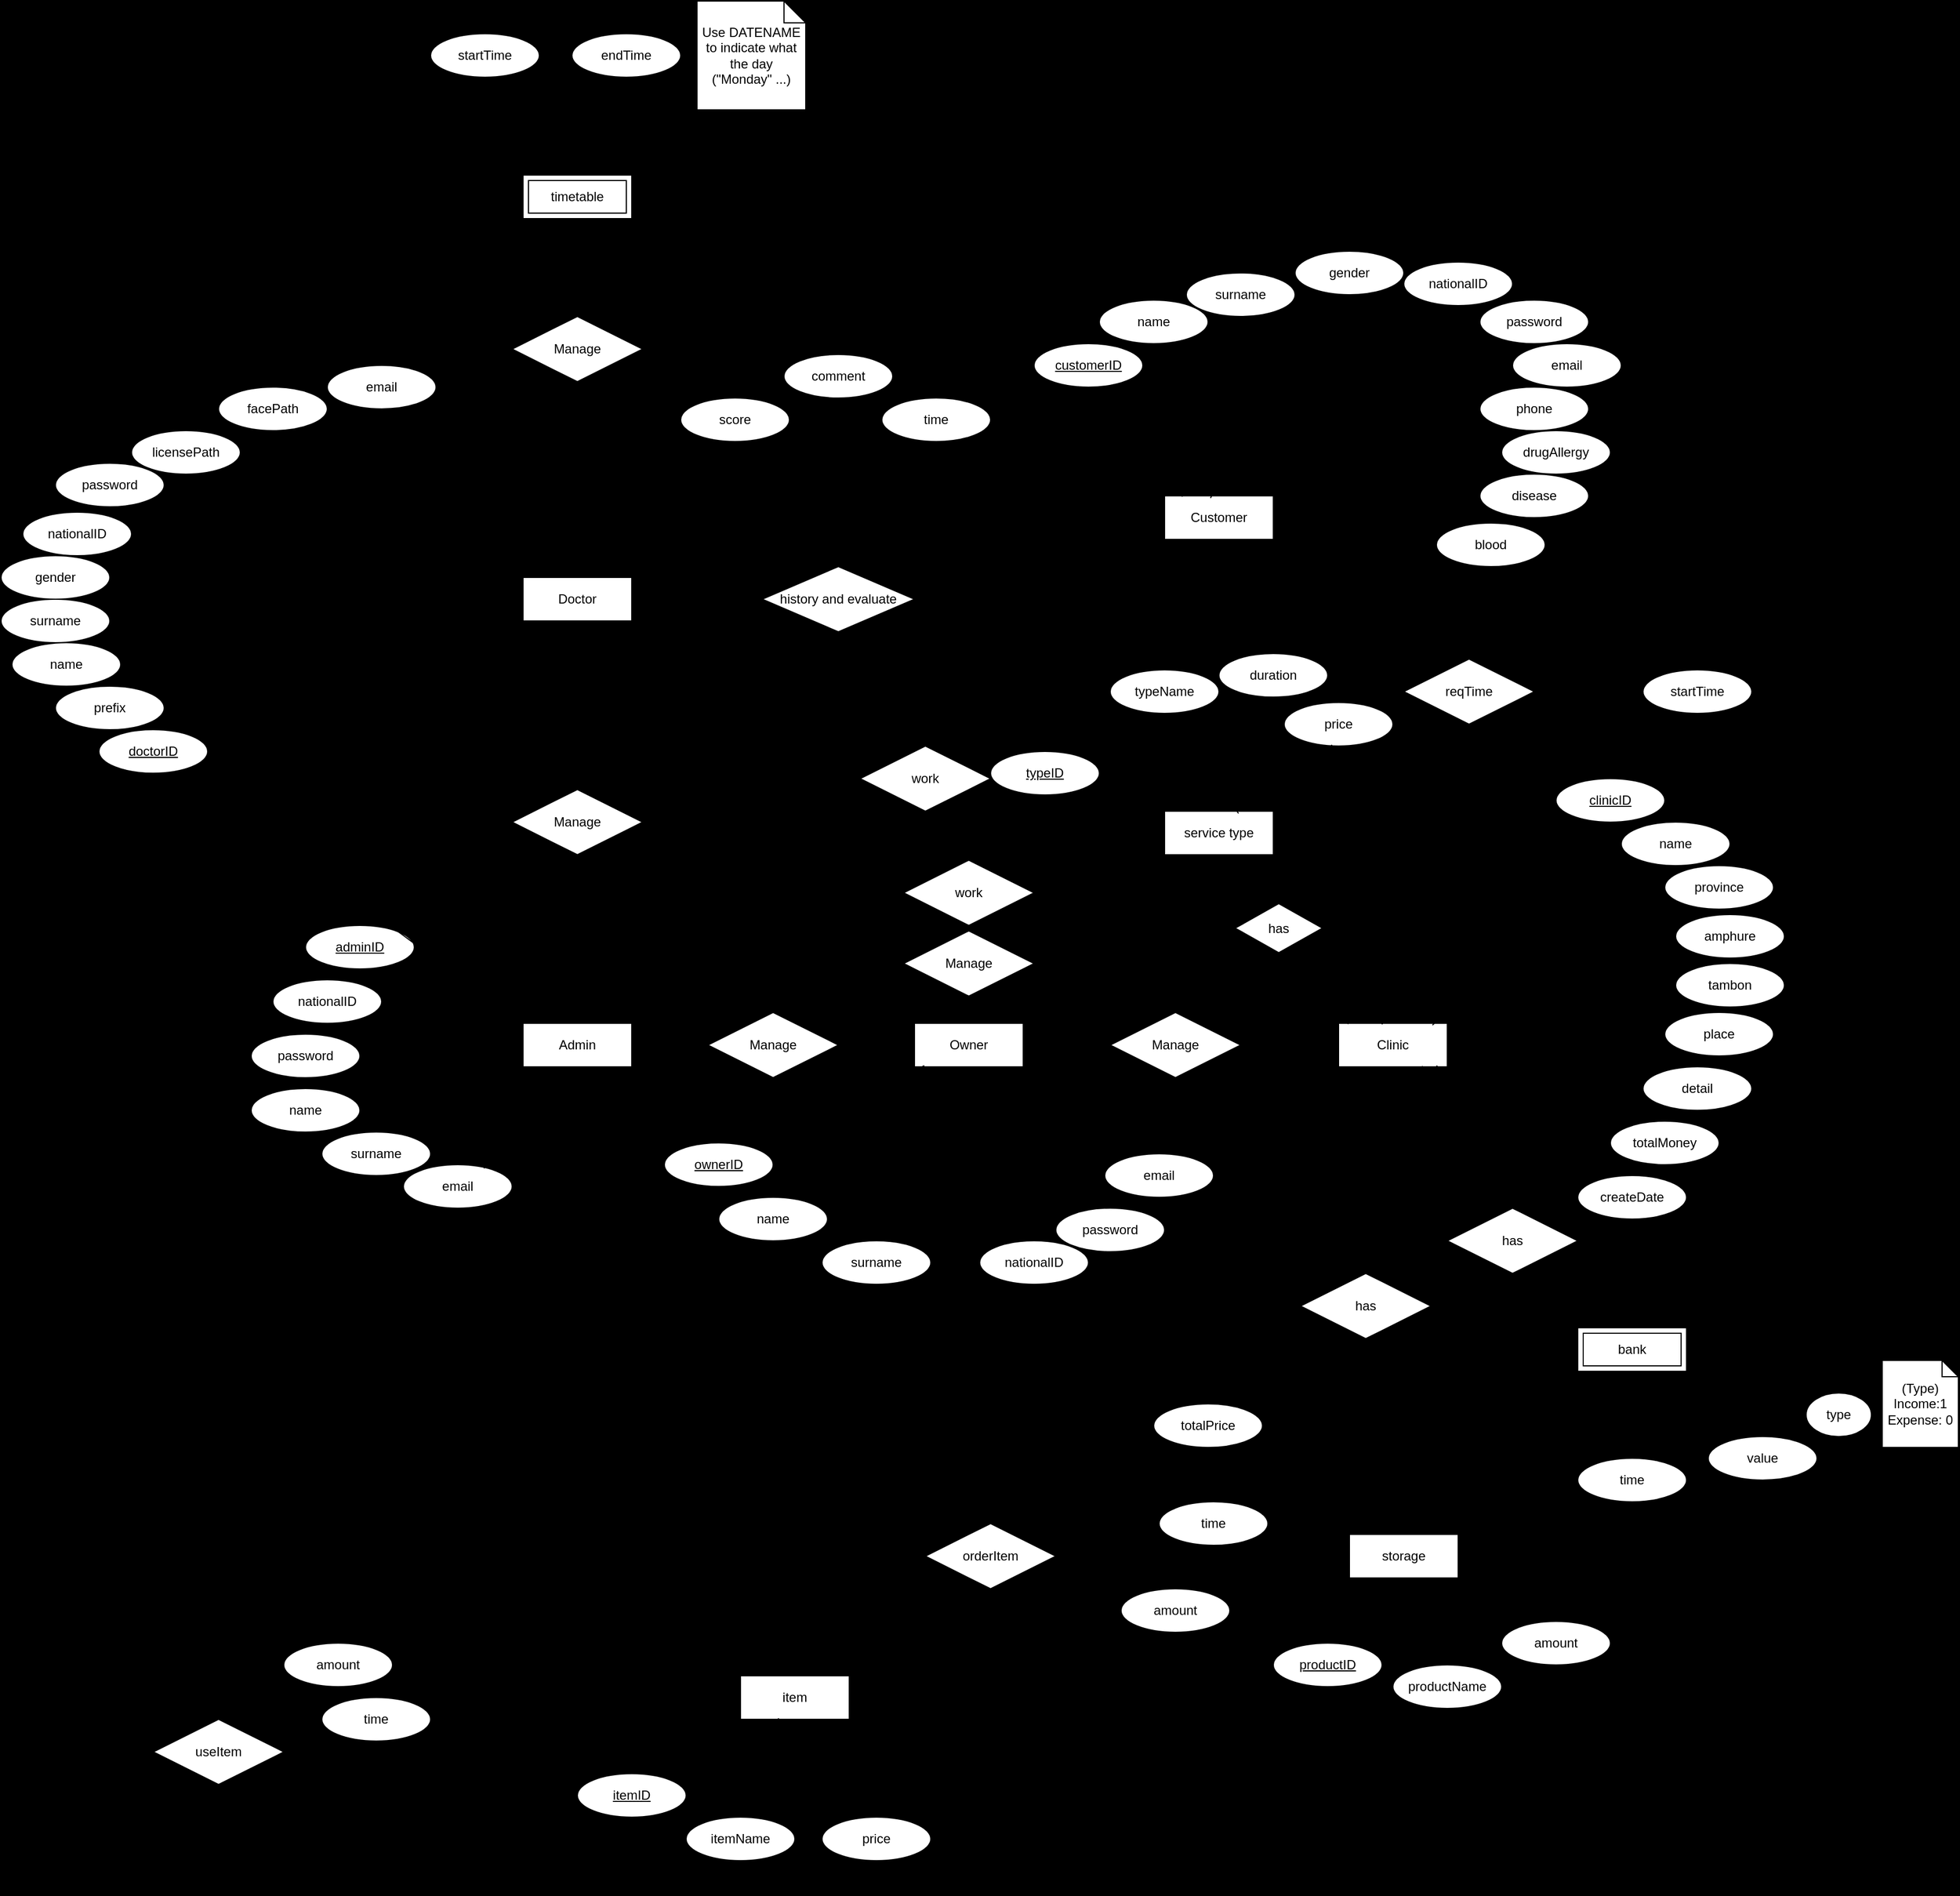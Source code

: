 <mxfile>
    <diagram id="PHzEzVtECec_gNBl3Z0X" name="Page-1">
        <mxGraphModel dx="902" dy="1679" grid="1" gridSize="10" guides="1" tooltips="1" connect="1" arrows="1" fold="1" page="1" pageScale="1" pageWidth="1600" pageHeight="900" background="#000000" math="0" shadow="0">
            <root>
                <mxCell id="0"/>
                <mxCell id="1" parent="0"/>
                <mxCell id="2" value="Doctor" style="whiteSpace=wrap;html=1;align=center;" parent="1" vertex="1">
                    <mxGeometry x="1210" y="-50" width="100" height="40" as="geometry"/>
                </mxCell>
                <mxCell id="3" value="Customer" style="whiteSpace=wrap;html=1;align=center;" parent="1" vertex="1">
                    <mxGeometry x="1800" y="-125" width="100" height="40" as="geometry"/>
                </mxCell>
                <mxCell id="4" value="Clinic" style="whiteSpace=wrap;html=1;align=center;" parent="1" vertex="1">
                    <mxGeometry x="1960" y="360" width="100" height="40" as="geometry"/>
                </mxCell>
                <mxCell id="7" value="Manage" style="shape=rhombus;perimeter=rhombusPerimeter;whiteSpace=wrap;html=1;align=center;" parent="1" vertex="1">
                    <mxGeometry x="1200" y="145" width="120" height="60" as="geometry"/>
                </mxCell>
                <mxCell id="8" value="has" style="shape=rhombus;perimeter=rhombusPerimeter;whiteSpace=wrap;html=1;align=center;" parent="1" vertex="1">
                    <mxGeometry x="1865" y="250" width="80" height="45" as="geometry"/>
                </mxCell>
                <mxCell id="9" value="service type" style="whiteSpace=wrap;html=1;align=center;" parent="1" vertex="1">
                    <mxGeometry x="1800" y="165" width="100" height="40" as="geometry"/>
                </mxCell>
                <mxCell id="10" value="history and evaluate" style="shape=rhombus;perimeter=rhombusPerimeter;whiteSpace=wrap;html=1;align=center;" parent="1" vertex="1">
                    <mxGeometry x="1430" y="-60" width="140" height="60" as="geometry"/>
                </mxCell>
                <mxCell id="11" value="has" style="shape=rhombus;perimeter=rhombusPerimeter;whiteSpace=wrap;html=1;align=center;" parent="1" vertex="1">
                    <mxGeometry x="1925" y="590" width="120" height="60" as="geometry"/>
                </mxCell>
                <mxCell id="12" value="storage" style="whiteSpace=wrap;html=1;align=center;" parent="1" vertex="1">
                    <mxGeometry x="1970" y="830" width="100" height="40" as="geometry"/>
                </mxCell>
                <mxCell id="13" value="Admin" style="whiteSpace=wrap;html=1;align=center;" parent="1" vertex="1">
                    <mxGeometry x="1210" y="360" width="100" height="40" as="geometry"/>
                </mxCell>
                <mxCell id="14" value="has" style="shape=rhombus;perimeter=rhombusPerimeter;whiteSpace=wrap;html=1;align=center;" parent="1" vertex="1">
                    <mxGeometry x="2060" y="530" width="120" height="60" as="geometry"/>
                </mxCell>
                <mxCell id="22" value="adminID" style="ellipse;whiteSpace=wrap;html=1;align=center;fontStyle=4;" parent="1" vertex="1">
                    <mxGeometry x="1010" y="270" width="100" height="40" as="geometry"/>
                </mxCell>
                <mxCell id="23" value="name" style="ellipse;whiteSpace=wrap;html=1;align=center;" parent="1" vertex="1">
                    <mxGeometry x="740" y="10" width="100" height="40" as="geometry"/>
                </mxCell>
                <mxCell id="24" value="surname" style="ellipse;whiteSpace=wrap;html=1;align=center;" parent="1" vertex="1">
                    <mxGeometry x="730" y="-30" width="100" height="40" as="geometry"/>
                </mxCell>
                <mxCell id="25" value="prefix" style="ellipse;whiteSpace=wrap;html=1;align=center;" parent="1" vertex="1">
                    <mxGeometry x="780" y="50" width="100" height="40" as="geometry"/>
                </mxCell>
                <mxCell id="26" value="gender" style="ellipse;whiteSpace=wrap;html=1;align=center;" parent="1" vertex="1">
                    <mxGeometry x="730" y="-70" width="100" height="40" as="geometry"/>
                </mxCell>
                <mxCell id="27" value="doctorID" style="ellipse;whiteSpace=wrap;html=1;align=center;fontStyle=4;" parent="1" vertex="1">
                    <mxGeometry x="820" y="90" width="100" height="40" as="geometry"/>
                </mxCell>
                <mxCell id="28" value="customerID" style="ellipse;whiteSpace=wrap;html=1;align=center;fontStyle=4;" parent="1" vertex="1">
                    <mxGeometry x="1680" y="-265" width="100" height="40" as="geometry"/>
                </mxCell>
                <mxCell id="29" value="name" style="ellipse;whiteSpace=wrap;html=1;align=center;" parent="1" vertex="1">
                    <mxGeometry x="1740" y="-305" width="100" height="40" as="geometry"/>
                </mxCell>
                <mxCell id="30" value="surname" style="ellipse;whiteSpace=wrap;html=1;align=center;" parent="1" vertex="1">
                    <mxGeometry x="1820" y="-330" width="100" height="40" as="geometry"/>
                </mxCell>
                <mxCell id="33" value="name" style="ellipse;whiteSpace=wrap;html=1;align=center;" parent="1" vertex="1">
                    <mxGeometry x="960" y="420" width="100" height="40" as="geometry"/>
                </mxCell>
                <mxCell id="34" value="password" style="ellipse;whiteSpace=wrap;html=1;align=center;" parent="1" vertex="1">
                    <mxGeometry x="780" y="-155" width="100" height="40" as="geometry"/>
                </mxCell>
                <mxCell id="35" value="password" style="ellipse;whiteSpace=wrap;html=1;align=center;" parent="1" vertex="1">
                    <mxGeometry x="960" y="370" width="100" height="40" as="geometry"/>
                </mxCell>
                <mxCell id="36" value="nationalID" style="ellipse;whiteSpace=wrap;html=1;align=center;" parent="1" vertex="1">
                    <mxGeometry x="980" y="320" width="100" height="40" as="geometry"/>
                </mxCell>
                <mxCell id="37" value="surname" style="ellipse;whiteSpace=wrap;html=1;align=center;" parent="1" vertex="1">
                    <mxGeometry x="1025" y="460" width="100" height="40" as="geometry"/>
                </mxCell>
                <mxCell id="38" value="clinicID" style="ellipse;whiteSpace=wrap;html=1;align=center;fontStyle=4;" parent="1" vertex="1">
                    <mxGeometry x="2160" y="135" width="100" height="40" as="geometry"/>
                </mxCell>
                <mxCell id="39" value="name" style="ellipse;whiteSpace=wrap;html=1;align=center;" parent="1" vertex="1">
                    <mxGeometry x="2220" y="175" width="100" height="40" as="geometry"/>
                </mxCell>
                <mxCell id="40" value="place" style="ellipse;whiteSpace=wrap;html=1;align=center;" parent="1" vertex="1">
                    <mxGeometry x="2260" y="350" width="100" height="40" as="geometry"/>
                </mxCell>
                <mxCell id="41" value="province" style="ellipse;whiteSpace=wrap;html=1;align=center;" parent="1" vertex="1">
                    <mxGeometry x="2260" y="215" width="100" height="40" as="geometry"/>
                </mxCell>
                <mxCell id="42" value="amphure" style="ellipse;whiteSpace=wrap;html=1;align=center;" parent="1" vertex="1">
                    <mxGeometry x="2270" y="260" width="100" height="40" as="geometry"/>
                </mxCell>
                <mxCell id="43" value="tambon" style="ellipse;whiteSpace=wrap;html=1;align=center;" parent="1" vertex="1">
                    <mxGeometry x="2270" y="305" width="100" height="40" as="geometry"/>
                </mxCell>
                <mxCell id="44" value="Manage" style="shape=rhombus;perimeter=rhombusPerimeter;whiteSpace=wrap;html=1;align=center;" parent="1" vertex="1">
                    <mxGeometry x="1750" y="350" width="120" height="60" as="geometry"/>
                </mxCell>
                <mxCell id="46" value="typeID" style="ellipse;whiteSpace=wrap;html=1;align=center;fontStyle=4;" parent="1" vertex="1">
                    <mxGeometry x="1640" y="110" width="100" height="40" as="geometry"/>
                </mxCell>
                <mxCell id="47" value="typeName" style="ellipse;whiteSpace=wrap;html=1;align=center;" parent="1" vertex="1">
                    <mxGeometry x="1750" y="35" width="100" height="40" as="geometry"/>
                </mxCell>
                <mxCell id="48" value="productID" style="ellipse;whiteSpace=wrap;html=1;align=center;fontStyle=4;" parent="1" vertex="1">
                    <mxGeometry x="1900" y="930" width="100" height="40" as="geometry"/>
                </mxCell>
                <mxCell id="49" value="productName" style="ellipse;whiteSpace=wrap;html=1;align=center;" parent="1" vertex="1">
                    <mxGeometry x="2010" y="950" width="100" height="40" as="geometry"/>
                </mxCell>
                <mxCell id="50" value="amount" style="ellipse;whiteSpace=wrap;html=1;align=center;" parent="1" vertex="1">
                    <mxGeometry x="2110" y="910" width="100" height="40" as="geometry"/>
                </mxCell>
                <mxCell id="52" value="value" style="ellipse;whiteSpace=wrap;html=1;align=center;" parent="1" vertex="1">
                    <mxGeometry x="2300" y="740" width="100" height="40" as="geometry"/>
                </mxCell>
                <mxCell id="53" value="Owner" style="whiteSpace=wrap;html=1;align=center;" parent="1" vertex="1">
                    <mxGeometry x="1570" y="360" width="100" height="40" as="geometry"/>
                </mxCell>
                <mxCell id="54" value="Manage" style="shape=rhombus;perimeter=rhombusPerimeter;whiteSpace=wrap;html=1;align=center;" parent="1" vertex="1">
                    <mxGeometry x="1380" y="350" width="120" height="60" as="geometry"/>
                </mxCell>
                <mxCell id="56" value="detail" style="ellipse;whiteSpace=wrap;html=1;align=center;" parent="1" vertex="1">
                    <mxGeometry x="2240" y="400" width="100" height="40" as="geometry"/>
                </mxCell>
                <mxCell id="60" value="" style="endArrow=none;html=1;rounded=0;exitX=1;exitY=0.5;exitDx=0;exitDy=0;entryX=0;entryY=0.5;entryDx=0;entryDy=0;" parent="1" source="44" target="4" edge="1">
                    <mxGeometry relative="1" as="geometry">
                        <mxPoint x="1800" y="310" as="sourcePoint"/>
                        <mxPoint x="1960" y="310" as="targetPoint"/>
                    </mxGeometry>
                </mxCell>
                <mxCell id="61" value="" style="endArrow=none;html=1;rounded=0;entryX=0.33;entryY=0.975;entryDx=0;entryDy=0;exitX=0.75;exitY=0;exitDx=0;exitDy=0;entryPerimeter=0;" parent="1" source="4" target="38" edge="1">
                    <mxGeometry relative="1" as="geometry">
                        <mxPoint x="2060" y="300" as="sourcePoint"/>
                        <mxPoint x="2220" y="300" as="targetPoint"/>
                    </mxGeometry>
                </mxCell>
                <mxCell id="62" value="" style="endArrow=none;html=1;rounded=0;exitX=0.863;exitY=0.041;exitDx=0;exitDy=0;entryX=0.09;entryY=0.85;entryDx=0;entryDy=0;entryPerimeter=0;exitPerimeter=0;" parent="1" source="4" target="39" edge="1">
                    <mxGeometry relative="1" as="geometry">
                        <mxPoint x="2110" y="330" as="sourcePoint"/>
                        <mxPoint x="2270" y="330" as="targetPoint"/>
                    </mxGeometry>
                </mxCell>
                <mxCell id="63" value="" style="endArrow=none;html=1;rounded=0;exitX=1;exitY=0;exitDx=0;exitDy=0;entryX=0;entryY=0.5;entryDx=0;entryDy=0;" parent="1" source="4" target="41" edge="1">
                    <mxGeometry relative="1" as="geometry">
                        <mxPoint x="2090" y="380" as="sourcePoint"/>
                        <mxPoint x="2250" y="380" as="targetPoint"/>
                    </mxGeometry>
                </mxCell>
                <mxCell id="64" value="" style="endArrow=none;html=1;rounded=0;exitX=1;exitY=0.25;exitDx=0;exitDy=0;entryX=0;entryY=0.5;entryDx=0;entryDy=0;" parent="1" source="4" target="42" edge="1">
                    <mxGeometry relative="1" as="geometry">
                        <mxPoint x="2090" y="370" as="sourcePoint"/>
                        <mxPoint x="2250" y="370" as="targetPoint"/>
                    </mxGeometry>
                </mxCell>
                <mxCell id="65" value="" style="endArrow=none;html=1;rounded=0;exitX=1;exitY=0.5;exitDx=0;exitDy=0;entryX=0;entryY=0.5;entryDx=0;entryDy=0;" parent="1" source="4" target="43" edge="1">
                    <mxGeometry relative="1" as="geometry">
                        <mxPoint x="2080" y="390" as="sourcePoint"/>
                        <mxPoint x="2240" y="390" as="targetPoint"/>
                    </mxGeometry>
                </mxCell>
                <mxCell id="66" value="" style="endArrow=none;html=1;rounded=0;exitX=1;exitY=0.75;exitDx=0;exitDy=0;entryX=0;entryY=0.5;entryDx=0;entryDy=0;" parent="1" source="4" target="40" edge="1">
                    <mxGeometry relative="1" as="geometry">
                        <mxPoint x="2080" y="400" as="sourcePoint"/>
                        <mxPoint x="2240" y="400" as="targetPoint"/>
                    </mxGeometry>
                </mxCell>
                <mxCell id="67" value="" style="endArrow=none;html=1;rounded=0;exitX=1.001;exitY=0.885;exitDx=0;exitDy=0;exitPerimeter=0;entryX=0;entryY=0.5;entryDx=0;entryDy=0;" parent="1" source="4" target="56" edge="1">
                    <mxGeometry relative="1" as="geometry">
                        <mxPoint x="2070" y="430" as="sourcePoint"/>
                        <mxPoint x="2230" y="430" as="targetPoint"/>
                    </mxGeometry>
                </mxCell>
                <mxCell id="72" value="" style="endArrow=none;html=1;rounded=0;exitX=0.857;exitY=1.004;exitDx=0;exitDy=0;entryX=0.445;entryY=0.032;entryDx=0;entryDy=0;entryPerimeter=0;exitPerimeter=0;" parent="1" source="9" target="8" edge="1">
                    <mxGeometry relative="1" as="geometry">
                        <mxPoint x="1870" y="620" as="sourcePoint"/>
                        <mxPoint x="2030" y="620" as="targetPoint"/>
                    </mxGeometry>
                </mxCell>
                <mxCell id="73" value="" style="endArrow=none;html=1;rounded=0;exitX=0.5;exitY=0;exitDx=0;exitDy=0;entryX=0.5;entryY=1;entryDx=0;entryDy=0;" parent="1" source="12" target="11" edge="1">
                    <mxGeometry relative="1" as="geometry">
                        <mxPoint x="2020" y="610" as="sourcePoint"/>
                        <mxPoint x="2180" y="610" as="targetPoint"/>
                    </mxGeometry>
                </mxCell>
                <mxCell id="74" value="" style="endArrow=none;html=1;rounded=0;entryX=0.25;entryY=0;entryDx=0;entryDy=0;exitX=1;exitY=1;exitDx=0;exitDy=0;" parent="1" source="14" target="255" edge="1">
                    <mxGeometry relative="1" as="geometry">
                        <mxPoint x="2150" y="570" as="sourcePoint"/>
                        <mxPoint x="2205" y="640" as="targetPoint"/>
                    </mxGeometry>
                </mxCell>
                <mxCell id="75" value="" style="endArrow=none;html=1;rounded=0;entryX=0;entryY=0.5;entryDx=0;entryDy=0;exitX=1;exitY=1;exitDx=0;exitDy=0;" parent="1" source="46" target="9" edge="1">
                    <mxGeometry relative="1" as="geometry">
                        <mxPoint x="1660" y="680" as="sourcePoint"/>
                        <mxPoint x="1820" y="680" as="targetPoint"/>
                    </mxGeometry>
                </mxCell>
                <mxCell id="76" value="" style="endArrow=none;html=1;rounded=0;exitX=0.68;exitY=0.05;exitDx=0;exitDy=0;entryX=0.5;entryY=1;entryDx=0;entryDy=0;exitPerimeter=0;" parent="1" source="9" target="47" edge="1">
                    <mxGeometry relative="1" as="geometry">
                        <mxPoint x="1880" y="600" as="sourcePoint"/>
                        <mxPoint x="2040" y="600" as="targetPoint"/>
                    </mxGeometry>
                </mxCell>
                <mxCell id="77" value="" style="endArrow=none;html=1;rounded=0;entryX=0.25;entryY=1;entryDx=0;entryDy=0;exitX=0.5;exitY=0;exitDx=0;exitDy=0;" parent="1" source="48" target="12" edge="1">
                    <mxGeometry relative="1" as="geometry">
                        <mxPoint x="1910" y="900" as="sourcePoint"/>
                        <mxPoint x="2070" y="900" as="targetPoint"/>
                    </mxGeometry>
                </mxCell>
                <mxCell id="78" value="" style="endArrow=none;html=1;rounded=0;exitX=0.5;exitY=1;exitDx=0;exitDy=0;entryX=0.5;entryY=0;entryDx=0;entryDy=0;" parent="1" source="12" target="49" edge="1">
                    <mxGeometry relative="1" as="geometry">
                        <mxPoint x="2010" y="900" as="sourcePoint"/>
                        <mxPoint x="2170" y="900" as="targetPoint"/>
                    </mxGeometry>
                </mxCell>
                <mxCell id="79" value="" style="endArrow=none;html=1;rounded=0;exitX=0.88;exitY=1;exitDx=0;exitDy=0;exitPerimeter=0;entryX=0.27;entryY=0;entryDx=0;entryDy=0;entryPerimeter=0;" parent="1" source="12" target="50" edge="1">
                    <mxGeometry relative="1" as="geometry">
                        <mxPoint x="2060" y="880" as="sourcePoint"/>
                        <mxPoint x="2220" y="880" as="targetPoint"/>
                    </mxGeometry>
                </mxCell>
                <mxCell id="80" value="" style="endArrow=none;html=1;rounded=0;exitX=1;exitY=0.5;exitDx=0;exitDy=0;entryX=0.24;entryY=0.075;entryDx=0;entryDy=0;entryPerimeter=0;" parent="1" source="255" target="256" edge="1">
                    <mxGeometry relative="1" as="geometry">
                        <mxPoint x="2280" y="660" as="sourcePoint"/>
                        <mxPoint x="2414.0" y="703" as="targetPoint"/>
                    </mxGeometry>
                </mxCell>
                <mxCell id="81" value="" style="endArrow=none;html=1;rounded=0;entryX=0.3;entryY=-0.05;entryDx=0;entryDy=0;entryPerimeter=0;exitX=1;exitY=1;exitDx=0;exitDy=0;" parent="1" source="255" target="52" edge="1">
                    <mxGeometry relative="1" as="geometry">
                        <mxPoint x="2280" y="680" as="sourcePoint"/>
                        <mxPoint x="2369" y="663" as="targetPoint"/>
                    </mxGeometry>
                </mxCell>
                <mxCell id="83" value="ownerID" style="ellipse;whiteSpace=wrap;html=1;align=center;fontStyle=4;" parent="1" vertex="1">
                    <mxGeometry x="1340" y="470" width="100" height="40" as="geometry"/>
                </mxCell>
                <mxCell id="84" value="name" style="ellipse;whiteSpace=wrap;html=1;align=center;" parent="1" vertex="1">
                    <mxGeometry x="1390" y="520" width="100" height="40" as="geometry"/>
                </mxCell>
                <mxCell id="85" value="nationalID" style="ellipse;whiteSpace=wrap;html=1;align=center;" parent="1" vertex="1">
                    <mxGeometry x="1630" y="560" width="100" height="40" as="geometry"/>
                </mxCell>
                <mxCell id="86" value="password" style="ellipse;whiteSpace=wrap;html=1;align=center;" parent="1" vertex="1">
                    <mxGeometry x="1700" y="530" width="100" height="40" as="geometry"/>
                </mxCell>
                <mxCell id="93" value="" style="shape=link;html=1;rounded=0;entryX=0.688;entryY=0.852;entryDx=0;entryDy=0;exitX=0.106;exitY=-0.011;exitDx=0;exitDy=0;exitPerimeter=0;entryPerimeter=0;" parent="1" source="4" target="8" edge="1">
                    <mxGeometry relative="1" as="geometry">
                        <mxPoint x="1690" y="459" as="sourcePoint"/>
                        <mxPoint x="1850" y="459" as="targetPoint"/>
                    </mxGeometry>
                </mxCell>
                <mxCell id="95" value="" style="shape=link;html=1;rounded=0;entryX=0.5;entryY=0;entryDx=0;entryDy=0;exitX=0.25;exitY=1;exitDx=0;exitDy=0;width=-3.684;" parent="1" source="4" target="11" edge="1">
                    <mxGeometry relative="1" as="geometry">
                        <mxPoint x="1700" y="469" as="sourcePoint"/>
                        <mxPoint x="1860" y="469" as="targetPoint"/>
                    </mxGeometry>
                </mxCell>
                <mxCell id="96" value="" style="shape=link;html=1;rounded=0;entryX=0;entryY=0;entryDx=0;entryDy=0;exitX=0.75;exitY=1;exitDx=0;exitDy=0;" parent="1" source="4" target="14" edge="1">
                    <mxGeometry relative="1" as="geometry">
                        <mxPoint x="2000" y="479.5" as="sourcePoint"/>
                        <mxPoint x="2160" y="479.5" as="targetPoint"/>
                    </mxGeometry>
                </mxCell>
                <mxCell id="97" value="" style="shape=link;html=1;rounded=0;exitX=1;exitY=0.5;exitDx=0;exitDy=0;entryX=0;entryY=0.5;entryDx=0;entryDy=0;" parent="1" source="53" target="44" edge="1">
                    <mxGeometry relative="1" as="geometry">
                        <mxPoint x="1710" y="450" as="sourcePoint"/>
                        <mxPoint x="1870" y="450" as="targetPoint"/>
                    </mxGeometry>
                </mxCell>
                <mxCell id="98" value="" style="shape=link;html=1;rounded=0;entryX=0;entryY=0.5;entryDx=0;entryDy=0;exitX=1;exitY=0.5;exitDx=0;exitDy=0;" parent="1" source="54" target="53" edge="1">
                    <mxGeometry relative="1" as="geometry">
                        <mxPoint x="1460" y="439.5" as="sourcePoint"/>
                        <mxPoint x="1620" y="439.5" as="targetPoint"/>
                    </mxGeometry>
                </mxCell>
                <mxCell id="103" value="" style="endArrow=none;html=1;rounded=0;exitX=1;exitY=0;exitDx=0;exitDy=0;entryX=0.09;entryY=0.975;entryDx=0;entryDy=0;entryPerimeter=0;" parent="1" source="83" target="53" edge="1">
                    <mxGeometry relative="1" as="geometry">
                        <mxPoint x="1510" y="450" as="sourcePoint"/>
                        <mxPoint x="1670" y="450" as="targetPoint"/>
                    </mxGeometry>
                </mxCell>
                <mxCell id="104" value="" style="endArrow=none;html=1;rounded=0;exitX=1;exitY=0;exitDx=0;exitDy=0;entryX=0.25;entryY=1;entryDx=0;entryDy=0;" parent="1" source="84" target="53" edge="1">
                    <mxGeometry relative="1" as="geometry">
                        <mxPoint x="1590" y="460" as="sourcePoint"/>
                        <mxPoint x="1750" y="460" as="targetPoint"/>
                    </mxGeometry>
                </mxCell>
                <mxCell id="105" value="" style="endArrow=none;html=1;rounded=0;exitX=0.23;exitY=0.025;exitDx=0;exitDy=0;exitPerimeter=0;entryX=0.75;entryY=1;entryDx=0;entryDy=0;" parent="1" source="85" target="53" edge="1">
                    <mxGeometry relative="1" as="geometry">
                        <mxPoint x="1640" y="450" as="sourcePoint"/>
                        <mxPoint x="1800" y="450" as="targetPoint"/>
                    </mxGeometry>
                </mxCell>
                <mxCell id="106" value="" style="endArrow=none;html=1;rounded=0;exitX=0;exitY=0;exitDx=0;exitDy=0;entryX=1;entryY=1;entryDx=0;entryDy=0;" parent="1" source="86" target="53" edge="1">
                    <mxGeometry relative="1" as="geometry">
                        <mxPoint x="1680" y="450" as="sourcePoint"/>
                        <mxPoint x="1840" y="450" as="targetPoint"/>
                    </mxGeometry>
                </mxCell>
                <mxCell id="107" value="" style="endArrow=none;html=1;rounded=0;exitX=1;exitY=0.5;exitDx=0;exitDy=0;entryX=0;entryY=0.5;entryDx=0;entryDy=0;" parent="1" source="13" target="54" edge="1">
                    <mxGeometry relative="1" as="geometry">
                        <mxPoint x="1340" y="430" as="sourcePoint"/>
                        <mxPoint x="1500" y="430" as="targetPoint"/>
                    </mxGeometry>
                </mxCell>
                <mxCell id="108" value="" style="endArrow=none;html=1;rounded=0;exitX=1;exitY=0;exitDx=0;exitDy=0;entryX=0;entryY=0;entryDx=0;entryDy=0;" parent="1" source="22" target="13" edge="1">
                    <mxGeometry relative="1" as="geometry">
                        <mxPoint x="1050" y="400" as="sourcePoint"/>
                        <mxPoint x="1210" y="400" as="targetPoint"/>
                    </mxGeometry>
                </mxCell>
                <mxCell id="109" value="" style="endArrow=none;html=1;rounded=0;exitX=1;exitY=0.5;exitDx=0;exitDy=0;entryX=0;entryY=0.25;entryDx=0;entryDy=0;" parent="1" source="36" target="13" edge="1">
                    <mxGeometry relative="1" as="geometry">
                        <mxPoint x="1170" y="450" as="sourcePoint"/>
                        <mxPoint x="1330" y="450" as="targetPoint"/>
                    </mxGeometry>
                </mxCell>
                <mxCell id="110" value="" style="endArrow=none;html=1;rounded=0;exitX=0.935;exitY=0.2;exitDx=0;exitDy=0;exitPerimeter=0;entryX=0;entryY=0.5;entryDx=0;entryDy=0;" parent="1" source="35" target="13" edge="1">
                    <mxGeometry relative="1" as="geometry">
                        <mxPoint x="1240" y="460" as="sourcePoint"/>
                        <mxPoint x="1400" y="460" as="targetPoint"/>
                    </mxGeometry>
                </mxCell>
                <mxCell id="111" value="" style="endArrow=none;html=1;rounded=0;exitX=0.943;exitY=0.171;exitDx=0;exitDy=0;exitPerimeter=0;entryX=0;entryY=0.75;entryDx=0;entryDy=0;" parent="1" source="33" target="13" edge="1">
                    <mxGeometry relative="1" as="geometry">
                        <mxPoint x="1240" y="470" as="sourcePoint"/>
                        <mxPoint x="1400" y="470" as="targetPoint"/>
                    </mxGeometry>
                </mxCell>
                <mxCell id="112" value="" style="endArrow=none;html=1;rounded=0;exitX=0.777;exitY=0.046;exitDx=0;exitDy=0;entryX=0;entryY=1;entryDx=0;entryDy=0;exitPerimeter=0;" parent="1" source="37" target="13" edge="1">
                    <mxGeometry relative="1" as="geometry">
                        <mxPoint x="1310" y="470" as="sourcePoint"/>
                        <mxPoint x="1470" y="470" as="targetPoint"/>
                    </mxGeometry>
                </mxCell>
                <mxCell id="113" value="" style="shape=link;html=1;rounded=0;exitX=0.5;exitY=0;exitDx=0;exitDy=0;entryX=0.5;entryY=1;entryDx=0;entryDy=0;" parent="1" source="13" target="7" edge="1">
                    <mxGeometry relative="1" as="geometry">
                        <mxPoint x="1270" y="290" as="sourcePoint"/>
                        <mxPoint x="1430" y="290" as="targetPoint"/>
                    </mxGeometry>
                </mxCell>
                <mxCell id="114" value="" style="endArrow=none;html=1;rounded=0;exitX=0.5;exitY=1;exitDx=0;exitDy=0;entryX=0.5;entryY=0;entryDx=0;entryDy=0;" parent="1" source="2" target="7" edge="1">
                    <mxGeometry relative="1" as="geometry">
                        <mxPoint x="1270" y="20" as="sourcePoint"/>
                        <mxPoint x="1430" y="20" as="targetPoint"/>
                    </mxGeometry>
                </mxCell>
                <mxCell id="115" value="" style="endArrow=none;html=1;rounded=0;exitX=1;exitY=0;exitDx=0;exitDy=0;entryX=0.11;entryY=1.047;entryDx=0;entryDy=0;entryPerimeter=0;" parent="1" source="27" target="2" edge="1">
                    <mxGeometry relative="1" as="geometry">
                        <mxPoint x="1130" y="30" as="sourcePoint"/>
                        <mxPoint x="1290" y="30" as="targetPoint"/>
                    </mxGeometry>
                </mxCell>
                <mxCell id="116" value="" style="endArrow=none;html=1;rounded=0;exitX=0.954;exitY=0.247;exitDx=0;exitDy=0;entryX=0;entryY=1;entryDx=0;entryDy=0;exitPerimeter=0;entryPerimeter=0;" parent="1" source="25" target="2" edge="1">
                    <mxGeometry relative="1" as="geometry">
                        <mxPoint x="1120" y="50" as="sourcePoint"/>
                        <mxPoint x="1280" y="50" as="targetPoint"/>
                    </mxGeometry>
                </mxCell>
                <mxCell id="117" value="" style="endArrow=none;html=1;rounded=0;exitX=1;exitY=0.5;exitDx=0;exitDy=0;entryX=0;entryY=0.75;entryDx=0;entryDy=0;" parent="1" source="23" target="2" edge="1">
                    <mxGeometry relative="1" as="geometry">
                        <mxPoint x="1120" y="40" as="sourcePoint"/>
                        <mxPoint x="1280" y="40" as="targetPoint"/>
                    </mxGeometry>
                </mxCell>
                <mxCell id="118" value="" style="endArrow=none;html=1;rounded=0;exitX=0.995;exitY=0.762;exitDx=0;exitDy=0;exitPerimeter=0;entryX=0;entryY=0.5;entryDx=0;entryDy=0;" parent="1" source="24" target="2" edge="1">
                    <mxGeometry relative="1" as="geometry">
                        <mxPoint x="1230" y="-80" as="sourcePoint"/>
                        <mxPoint x="1390" y="-80" as="targetPoint"/>
                    </mxGeometry>
                </mxCell>
                <mxCell id="119" value="" style="endArrow=none;html=1;rounded=0;exitX=1;exitY=1;exitDx=0;exitDy=0;entryX=0;entryY=0.25;entryDx=0;entryDy=0;" parent="1" source="26" target="2" edge="1">
                    <mxGeometry relative="1" as="geometry">
                        <mxPoint x="1270" y="-80" as="sourcePoint"/>
                        <mxPoint x="1430" y="-80" as="targetPoint"/>
                    </mxGeometry>
                </mxCell>
                <mxCell id="120" value="" style="endArrow=none;html=1;rounded=0;entryX=0.5;entryY=1;entryDx=0;entryDy=0;exitX=0;exitY=0;exitDx=0;exitDy=0;" parent="1" source="2" target="34" edge="1">
                    <mxGeometry relative="1" as="geometry">
                        <mxPoint x="1280" y="-50" as="sourcePoint"/>
                        <mxPoint x="1430" y="-80" as="targetPoint"/>
                    </mxGeometry>
                </mxCell>
                <mxCell id="121" value="" style="endArrow=none;html=1;rounded=0;exitX=1;exitY=0.5;exitDx=0;exitDy=0;entryX=0;entryY=0.5;entryDx=0;entryDy=0;" parent="1" source="2" target="10" edge="1">
                    <mxGeometry relative="1" as="geometry">
                        <mxPoint x="1360" y="10" as="sourcePoint"/>
                        <mxPoint x="1520" y="10" as="targetPoint"/>
                    </mxGeometry>
                </mxCell>
                <mxCell id="122" value="" style="endArrow=none;html=1;rounded=0;exitX=1;exitY=0.5;exitDx=0;exitDy=0;entryX=0;entryY=0.5;entryDx=0;entryDy=0;" parent="1" source="10" target="3" edge="1">
                    <mxGeometry relative="1" as="geometry">
                        <mxPoint x="1570" y="20" as="sourcePoint"/>
                        <mxPoint x="1730" y="20" as="targetPoint"/>
                    </mxGeometry>
                </mxCell>
                <mxCell id="125" value="" style="endArrow=none;html=1;rounded=0;exitX=0.402;exitY=0.987;exitDx=0;exitDy=0;exitPerimeter=0;entryX=0.086;entryY=-0.066;entryDx=0;entryDy=0;entryPerimeter=0;" parent="1" source="28" target="3" edge="1">
                    <mxGeometry relative="1" as="geometry">
                        <mxPoint x="1950" y="-305" as="sourcePoint"/>
                        <mxPoint x="2110" y="-305" as="targetPoint"/>
                    </mxGeometry>
                </mxCell>
                <mxCell id="126" value="" style="endArrow=none;html=1;rounded=0;exitX=0.163;exitY=0.019;exitDx=0;exitDy=0;entryX=0.5;entryY=1;entryDx=0;entryDy=0;exitPerimeter=0;" parent="1" source="3" target="29" edge="1">
                    <mxGeometry relative="1" as="geometry">
                        <mxPoint x="1970" y="-295" as="sourcePoint"/>
                        <mxPoint x="2130" y="-295" as="targetPoint"/>
                    </mxGeometry>
                </mxCell>
                <mxCell id="127" value="" style="endArrow=none;html=1;rounded=0;exitX=0.25;exitY=0;exitDx=0;exitDy=0;entryX=0.5;entryY=1;entryDx=0;entryDy=0;" parent="1" source="3" target="30" edge="1">
                    <mxGeometry relative="1" as="geometry">
                        <mxPoint x="2030" y="-285" as="sourcePoint"/>
                        <mxPoint x="2190" y="-285" as="targetPoint"/>
                    </mxGeometry>
                </mxCell>
                <mxCell id="128" value="" style="endArrow=none;html=1;rounded=0;exitX=0.422;exitY=0.049;exitDx=0;exitDy=0;entryX=0.234;entryY=0.909;entryDx=0;entryDy=0;entryPerimeter=0;exitPerimeter=0;" parent="1" source="3" target="32" edge="1">
                    <mxGeometry relative="1" as="geometry">
                        <mxPoint x="2030" y="-245" as="sourcePoint"/>
                        <mxPoint x="2190" y="-245" as="targetPoint"/>
                    </mxGeometry>
                </mxCell>
                <mxCell id="130" value="totalMoney" style="ellipse;whiteSpace=wrap;html=1;align=center;" parent="1" vertex="1">
                    <mxGeometry x="2210" y="450" width="100" height="40" as="geometry"/>
                </mxCell>
                <mxCell id="131" value="" style="endArrow=none;html=1;rounded=0;exitX=1;exitY=1;exitDx=0;exitDy=0;entryX=0;entryY=0.5;entryDx=0;entryDy=0;" parent="1" source="4" target="130" edge="1">
                    <mxGeometry relative="1" as="geometry">
                        <mxPoint x="2080" y="410" as="sourcePoint"/>
                        <mxPoint x="2160" y="440" as="targetPoint"/>
                    </mxGeometry>
                </mxCell>
                <mxCell id="138" value="score" style="ellipse;whiteSpace=wrap;html=1;align=center;" parent="1" vertex="1">
                    <mxGeometry x="1355" y="-215" width="100" height="40" as="geometry"/>
                </mxCell>
                <mxCell id="139" value="comment" style="ellipse;whiteSpace=wrap;html=1;align=center;" parent="1" vertex="1">
                    <mxGeometry x="1450" y="-255" width="100" height="40" as="geometry"/>
                </mxCell>
                <mxCell id="140" value="" style="endArrow=none;html=1;rounded=0;exitX=0;exitY=0;exitDx=0;exitDy=0;entryX=0.684;entryY=1.026;entryDx=0;entryDy=0;entryPerimeter=0;" parent="1" source="10" target="138" edge="1">
                    <mxGeometry relative="1" as="geometry">
                        <mxPoint x="1470" y="120" as="sourcePoint"/>
                        <mxPoint x="1630" y="120" as="targetPoint"/>
                    </mxGeometry>
                </mxCell>
                <mxCell id="141" value="" style="endArrow=none;html=1;rounded=0;exitX=0.5;exitY=0;exitDx=0;exitDy=0;entryX=0.5;entryY=1;entryDx=0;entryDy=0;" parent="1" source="10" target="139" edge="1">
                    <mxGeometry relative="1" as="geometry">
                        <mxPoint x="1590" y="90" as="sourcePoint"/>
                        <mxPoint x="1750" y="90" as="targetPoint"/>
                    </mxGeometry>
                </mxCell>
                <mxCell id="143" value="1" style="text;html=1;align=center;verticalAlign=middle;resizable=0;points=[];autosize=1;strokeColor=none;fillColor=none;" parent="1" vertex="1">
                    <mxGeometry x="1520" y="350" width="30" height="30" as="geometry"/>
                </mxCell>
                <mxCell id="144" value="1" style="text;html=1;align=center;verticalAlign=middle;resizable=0;points=[];autosize=1;strokeColor=none;fillColor=none;" parent="1" vertex="1">
                    <mxGeometry x="1695" y="350" width="30" height="30" as="geometry"/>
                </mxCell>
                <mxCell id="145" value="N" style="text;html=1;align=center;verticalAlign=middle;resizable=0;points=[];autosize=1;strokeColor=none;fillColor=none;" parent="1" vertex="1">
                    <mxGeometry x="1895" y="352" width="30" height="30" as="geometry"/>
                </mxCell>
                <mxCell id="146" value="N" style="text;html=1;align=center;verticalAlign=middle;resizable=0;points=[];autosize=1;strokeColor=none;fillColor=none;" parent="1" vertex="1">
                    <mxGeometry x="1340" y="352" width="30" height="30" as="geometry"/>
                </mxCell>
                <mxCell id="147" value="1" style="text;html=1;align=center;verticalAlign=middle;resizable=0;points=[];autosize=1;strokeColor=none;fillColor=none;" parent="1" vertex="1">
                    <mxGeometry x="1225" y="265" width="30" height="30" as="geometry"/>
                </mxCell>
                <mxCell id="148" value="N" style="text;html=1;align=center;verticalAlign=middle;resizable=0;points=[];autosize=1;strokeColor=none;fillColor=none;" parent="1" vertex="1">
                    <mxGeometry x="1225" y="50" width="30" height="30" as="geometry"/>
                </mxCell>
                <mxCell id="149" value="time" style="ellipse;whiteSpace=wrap;html=1;align=center;" parent="1" vertex="1">
                    <mxGeometry x="2180" y="760" width="100" height="40" as="geometry"/>
                </mxCell>
                <mxCell id="150" value="" style="endArrow=none;html=1;rounded=0;exitX=0.5;exitY=1;exitDx=0;exitDy=0;entryX=0.5;entryY=0;entryDx=0;entryDy=0;" parent="1" source="255" target="149" edge="1">
                    <mxGeometry relative="1" as="geometry">
                        <mxPoint x="2230" y="680" as="sourcePoint"/>
                        <mxPoint x="2370" y="670" as="targetPoint"/>
                    </mxGeometry>
                </mxCell>
                <mxCell id="151" value="nationalID" style="ellipse;whiteSpace=wrap;html=1;align=center;" parent="1" vertex="1">
                    <mxGeometry x="750" y="-110" width="100" height="40" as="geometry"/>
                </mxCell>
                <mxCell id="152" value="" style="endArrow=none;html=1;rounded=0;exitX=-0.023;exitY=0.14;exitDx=0;exitDy=0;exitPerimeter=0;entryX=0.68;entryY=1;entryDx=0;entryDy=0;entryPerimeter=0;" parent="1" source="2" target="151" edge="1">
                    <mxGeometry relative="1" as="geometry">
                        <mxPoint x="1330" y="10" as="sourcePoint"/>
                        <mxPoint x="1490" y="10" as="targetPoint"/>
                    </mxGeometry>
                </mxCell>
                <mxCell id="153" value="nationalID" style="ellipse;whiteSpace=wrap;html=1;align=center;" parent="1" vertex="1">
                    <mxGeometry x="2020" y="-340" width="100" height="40" as="geometry"/>
                </mxCell>
                <mxCell id="154" value="password" style="ellipse;whiteSpace=wrap;html=1;align=center;" parent="1" vertex="1">
                    <mxGeometry x="2090" y="-305" width="100" height="40" as="geometry"/>
                </mxCell>
                <mxCell id="155" value="" style="endArrow=none;html=1;rounded=0;entryX=0.028;entryY=0.697;entryDx=0;entryDy=0;entryPerimeter=0;startArrow=none;exitX=0.5;exitY=0;exitDx=0;exitDy=0;" parent="1" source="3" target="153" edge="1">
                    <mxGeometry relative="1" as="geometry">
                        <mxPoint x="1980" y="-70" as="sourcePoint"/>
                        <mxPoint x="2200" y="-195" as="targetPoint"/>
                    </mxGeometry>
                </mxCell>
                <mxCell id="156" value="" style="endArrow=none;html=1;rounded=0;exitX=0.669;exitY=-0.01;exitDx=0;exitDy=0;entryX=0;entryY=0.5;entryDx=0;entryDy=0;exitPerimeter=0;" parent="1" source="3" target="154" edge="1">
                    <mxGeometry relative="1" as="geometry">
                        <mxPoint x="2010" y="-205" as="sourcePoint"/>
                        <mxPoint x="2170" y="-205" as="targetPoint"/>
                    </mxGeometry>
                </mxCell>
                <mxCell id="157" value="orderItem" style="shape=rhombus;perimeter=rhombusPerimeter;whiteSpace=wrap;html=1;align=center;" parent="1" vertex="1">
                    <mxGeometry x="1580" y="820" width="120" height="60" as="geometry"/>
                </mxCell>
                <mxCell id="158" value="" style="endArrow=none;html=1;rounded=0;entryX=0.5;entryY=1;entryDx=0;entryDy=0;exitX=0.342;exitY=0.106;exitDx=0;exitDy=0;exitPerimeter=0;" parent="1" source="157" target="53" edge="1">
                    <mxGeometry relative="1" as="geometry">
                        <mxPoint x="1630" y="930" as="sourcePoint"/>
                        <mxPoint x="1630" y="680" as="targetPoint"/>
                        <Array as="points"/>
                    </mxGeometry>
                </mxCell>
                <mxCell id="161" value="" style="endArrow=none;html=1;rounded=0;exitX=0.5;exitY=1;exitDx=0;exitDy=0;entryX=0;entryY=0.5;entryDx=0;entryDy=0;" parent="1" source="13" target="157" edge="1">
                    <mxGeometry relative="1" as="geometry">
                        <mxPoint x="1380" y="790" as="sourcePoint"/>
                        <mxPoint x="1540" y="790" as="targetPoint"/>
                        <Array as="points">
                            <mxPoint x="1260" y="850"/>
                        </Array>
                    </mxGeometry>
                </mxCell>
                <mxCell id="164" value="Manage" style="shape=rhombus;perimeter=rhombusPerimeter;whiteSpace=wrap;html=1;align=center;" parent="1" vertex="1">
                    <mxGeometry x="1560" y="275" width="120" height="60" as="geometry"/>
                </mxCell>
                <mxCell id="166" value="" style="endArrow=none;html=1;rounded=0;exitX=1;exitY=0;exitDx=0;exitDy=0;entryX=0;entryY=0.5;entryDx=0;entryDy=0;" parent="1" source="13" target="164" edge="1">
                    <mxGeometry relative="1" as="geometry">
                        <mxPoint x="1390" y="290" as="sourcePoint"/>
                        <mxPoint x="1550" y="290" as="targetPoint"/>
                    </mxGeometry>
                </mxCell>
                <mxCell id="167" value="" style="endArrow=none;html=1;rounded=0;exitX=1;exitY=0.5;exitDx=0;exitDy=0;entryX=0;entryY=0.25;entryDx=0;entryDy=0;" parent="1" source="164" target="4" edge="1">
                    <mxGeometry relative="1" as="geometry">
                        <mxPoint x="1730" y="290" as="sourcePoint"/>
                        <mxPoint x="1890" y="290" as="targetPoint"/>
                    </mxGeometry>
                </mxCell>
                <mxCell id="168" value="1" style="text;html=1;align=center;verticalAlign=middle;resizable=0;points=[];autosize=1;strokeColor=none;fillColor=none;rotation=-15;" parent="1" vertex="1">
                    <mxGeometry x="1425" y="305" width="30" height="30" as="geometry"/>
                </mxCell>
                <mxCell id="169" value="1" style="text;html=1;align=center;verticalAlign=middle;resizable=0;points=[];autosize=1;strokeColor=none;fillColor=none;rotation=15;" parent="1" vertex="1">
                    <mxGeometry x="1780" y="305" width="30" height="30" as="geometry"/>
                </mxCell>
                <mxCell id="170" value="work" style="shape=rhombus;perimeter=rhombusPerimeter;whiteSpace=wrap;html=1;align=center;" parent="1" vertex="1">
                    <mxGeometry x="1520" y="105" width="120" height="60" as="geometry"/>
                </mxCell>
                <mxCell id="171" value="" style="endArrow=none;html=1;rounded=0;exitX=1;exitY=1;exitDx=0;exitDy=0;entryX=0.173;entryY=0.263;entryDx=0;entryDy=0;entryPerimeter=0;" parent="1" source="2" target="170" edge="1">
                    <mxGeometry relative="1" as="geometry">
                        <mxPoint x="1410" y="90" as="sourcePoint"/>
                        <mxPoint x="1570" y="90" as="targetPoint"/>
                    </mxGeometry>
                </mxCell>
                <mxCell id="172" value="" style="endArrow=none;html=1;rounded=0;exitX=1;exitY=1;exitDx=0;exitDy=0;entryX=0;entryY=0;entryDx=0;entryDy=0;" parent="1" source="170" target="4" edge="1">
                    <mxGeometry relative="1" as="geometry">
                        <mxPoint x="1750" y="200" as="sourcePoint"/>
                        <mxPoint x="1910" y="200" as="targetPoint"/>
                    </mxGeometry>
                </mxCell>
                <mxCell id="174" value="licensePath" style="ellipse;whiteSpace=wrap;html=1;align=center;" parent="1" vertex="1">
                    <mxGeometry x="850" y="-185" width="100" height="40" as="geometry"/>
                </mxCell>
                <mxCell id="175" value="" style="endArrow=none;html=1;rounded=0;exitX=0.5;exitY=1;exitDx=0;exitDy=0;entryX=0.051;entryY=-0.064;entryDx=0;entryDy=0;entryPerimeter=0;" parent="1" source="174" target="2" edge="1">
                    <mxGeometry relative="1" as="geometry">
                        <mxPoint x="1230" y="-140" as="sourcePoint"/>
                        <mxPoint x="1390" y="-140" as="targetPoint"/>
                    </mxGeometry>
                </mxCell>
                <mxCell id="176" value="N" style="text;html=1;align=center;verticalAlign=middle;resizable=0;points=[];autosize=1;strokeColor=none;fillColor=none;rotation=30;" parent="1" vertex="1">
                    <mxGeometry x="1470" y="60" width="30" height="30" as="geometry"/>
                </mxCell>
                <mxCell id="177" value="1" style="text;html=1;align=center;verticalAlign=middle;resizable=0;points=[];autosize=1;strokeColor=none;fillColor=none;rotation=15;" parent="1" vertex="1">
                    <mxGeometry x="1760" y="220" width="30" height="30" as="geometry"/>
                </mxCell>
                <mxCell id="179" value="time" style="ellipse;whiteSpace=wrap;html=1;align=center;" parent="1" vertex="1">
                    <mxGeometry x="1795" y="800" width="100" height="40" as="geometry"/>
                </mxCell>
                <mxCell id="180" value="amount" style="ellipse;whiteSpace=wrap;html=1;align=center;" parent="1" vertex="1">
                    <mxGeometry x="1760" y="880" width="100" height="40" as="geometry"/>
                </mxCell>
                <mxCell id="182" value="item" style="whiteSpace=wrap;html=1;align=center;" parent="1" vertex="1">
                    <mxGeometry x="1410" y="960" width="100" height="40" as="geometry"/>
                </mxCell>
                <mxCell id="183" value="itemID" style="ellipse;whiteSpace=wrap;html=1;align=center;fontStyle=4;" parent="1" vertex="1">
                    <mxGeometry x="1260" y="1050" width="100" height="40" as="geometry"/>
                </mxCell>
                <mxCell id="184" value="itemName" style="ellipse;whiteSpace=wrap;html=1;align=center;" parent="1" vertex="1">
                    <mxGeometry x="1360" y="1090" width="100" height="40" as="geometry"/>
                </mxCell>
                <mxCell id="188" value="" style="endArrow=none;html=1;rounded=0;exitX=1;exitY=0;exitDx=0;exitDy=0;entryX=0;entryY=1;entryDx=0;entryDy=0;" parent="1" source="183" target="182" edge="1">
                    <mxGeometry relative="1" as="geometry">
                        <mxPoint x="1395" y="1110" as="sourcePoint"/>
                        <mxPoint x="1555" y="1110" as="targetPoint"/>
                    </mxGeometry>
                </mxCell>
                <mxCell id="189" value="" style="endArrow=none;html=1;rounded=0;exitX=0.5;exitY=0;exitDx=0;exitDy=0;entryX=0.35;entryY=0.975;entryDx=0;entryDy=0;entryPerimeter=0;" parent="1" source="184" target="182" edge="1">
                    <mxGeometry relative="1" as="geometry">
                        <mxPoint x="1455" y="1110" as="sourcePoint"/>
                        <mxPoint x="1615" y="1110" as="targetPoint"/>
                    </mxGeometry>
                </mxCell>
                <mxCell id="191" value="" style="endArrow=none;html=1;rounded=0;exitX=0.84;exitY=-0.025;exitDx=0;exitDy=0;exitPerimeter=0;entryX=0;entryY=1;entryDx=0;entryDy=0;" parent="1" source="182" target="157" edge="1">
                    <mxGeometry relative="1" as="geometry">
                        <mxPoint x="1580" y="1020" as="sourcePoint"/>
                        <mxPoint x="1740" y="1020" as="targetPoint"/>
                    </mxGeometry>
                </mxCell>
                <mxCell id="192" value="" style="endArrow=none;html=1;rounded=0;entryX=0;entryY=0;entryDx=0;entryDy=0;exitX=0.902;exitY=0.694;exitDx=0;exitDy=0;exitPerimeter=0;" parent="1" source="157" target="180" edge="1">
                    <mxGeometry relative="1" as="geometry">
                        <mxPoint x="1610" y="970" as="sourcePoint"/>
                        <mxPoint x="1770" y="970" as="targetPoint"/>
                    </mxGeometry>
                </mxCell>
                <mxCell id="193" value="" style="endArrow=none;html=1;rounded=0;entryX=0;entryY=0;entryDx=0;entryDy=0;exitX=1;exitY=0.5;exitDx=0;exitDy=0;" parent="1" source="157" target="179" edge="1">
                    <mxGeometry relative="1" as="geometry">
                        <mxPoint x="1720" y="990" as="sourcePoint"/>
                        <mxPoint x="1880" y="990" as="targetPoint"/>
                    </mxGeometry>
                </mxCell>
                <mxCell id="195" value="price" style="ellipse;whiteSpace=wrap;html=1;align=center;" parent="1" vertex="1">
                    <mxGeometry x="1485" y="1090" width="100" height="40" as="geometry"/>
                </mxCell>
                <mxCell id="196" value="" style="endArrow=none;html=1;rounded=0;entryX=0.449;entryY=-0.037;entryDx=0;entryDy=0;entryPerimeter=0;exitX=0.75;exitY=1;exitDx=0;exitDy=0;" parent="1" source="182" target="195" edge="1">
                    <mxGeometry relative="1" as="geometry">
                        <mxPoint x="1450" y="1120" as="sourcePoint"/>
                        <mxPoint x="1610" y="1120" as="targetPoint"/>
                    </mxGeometry>
                </mxCell>
                <mxCell id="197" value="facePath" style="ellipse;whiteSpace=wrap;html=1;align=center;" parent="1" vertex="1">
                    <mxGeometry x="930" y="-225" width="100" height="40" as="geometry"/>
                </mxCell>
                <mxCell id="198" value="" style="endArrow=none;html=1;rounded=0;exitX=0.5;exitY=1;exitDx=0;exitDy=0;entryX=0.14;entryY=-0.027;entryDx=0;entryDy=0;entryPerimeter=0;" parent="1" source="197" target="2" edge="1">
                    <mxGeometry relative="1" as="geometry">
                        <mxPoint x="1270" y="-90" as="sourcePoint"/>
                        <mxPoint x="1430" y="-90" as="targetPoint"/>
                    </mxGeometry>
                </mxCell>
                <mxCell id="199" value="email" style="ellipse;whiteSpace=wrap;html=1;align=center;" parent="1" vertex="1">
                    <mxGeometry x="2120" y="-265" width="100" height="40" as="geometry"/>
                </mxCell>
                <mxCell id="200" value="" style="endArrow=none;html=1;rounded=0;exitX=0.857;exitY=-0.01;exitDx=0;exitDy=0;entryX=0;entryY=0.5;entryDx=0;entryDy=0;exitPerimeter=0;" parent="1" source="3" target="199" edge="1">
                    <mxGeometry relative="1" as="geometry">
                        <mxPoint x="2000" y="-165" as="sourcePoint"/>
                        <mxPoint x="2160" y="-165" as="targetPoint"/>
                    </mxGeometry>
                </mxCell>
                <mxCell id="202" value="totalPrice" style="ellipse;whiteSpace=wrap;html=1;align=center;" parent="1" vertex="1">
                    <mxGeometry x="1790" y="710" width="100" height="40" as="geometry"/>
                </mxCell>
                <mxCell id="203" value="" style="endArrow=none;html=1;rounded=0;exitX=1;exitY=0;exitDx=0;exitDy=0;entryX=0;entryY=0.5;entryDx=0;entryDy=0;" parent="1" source="157" target="202" edge="1">
                    <mxGeometry relative="1" as="geometry">
                        <mxPoint x="1850" y="1040" as="sourcePoint"/>
                        <mxPoint x="2010" y="1040" as="targetPoint"/>
                    </mxGeometry>
                </mxCell>
                <mxCell id="204" value="" style="endArrow=none;html=1;rounded=0;entryX=0;entryY=1;entryDx=0;entryDy=0;exitX=0.5;exitY=0;exitDx=0;exitDy=0;" parent="1" source="157" target="4" edge="1">
                    <mxGeometry relative="1" as="geometry">
                        <mxPoint x="1730" y="680" as="sourcePoint"/>
                        <mxPoint x="1890" y="680" as="targetPoint"/>
                        <Array as="points"/>
                    </mxGeometry>
                </mxCell>
                <mxCell id="206" value="useItem" style="shape=rhombus;perimeter=rhombusPerimeter;whiteSpace=wrap;html=1;align=center;" parent="1" vertex="1">
                    <mxGeometry x="870" y="1000" width="120" height="60" as="geometry"/>
                </mxCell>
                <mxCell id="207" value="" style="endArrow=none;html=1;rounded=0;entryX=0.25;entryY=1;entryDx=0;entryDy=0;exitX=0.5;exitY=0;exitDx=0;exitDy=0;" parent="1" source="206" target="2" edge="1">
                    <mxGeometry relative="1" as="geometry">
                        <mxPoint x="840" y="640" as="sourcePoint"/>
                        <mxPoint x="1000" y="640" as="targetPoint"/>
                        <Array as="points">
                            <mxPoint x="880" y="390"/>
                        </Array>
                    </mxGeometry>
                </mxCell>
                <mxCell id="208" value="" style="endArrow=none;html=1;rounded=0;exitX=0.61;exitY=0.919;exitDx=0;exitDy=0;entryX=1;entryY=0.5;entryDx=0;entryDy=0;exitPerimeter=0;" parent="1" source="206" target="12" edge="1">
                    <mxGeometry relative="1" as="geometry">
                        <mxPoint x="1490" y="1340" as="sourcePoint"/>
                        <mxPoint x="1650" y="1340" as="targetPoint"/>
                        <Array as="points">
                            <mxPoint x="1120" y="1160"/>
                            <mxPoint x="2240" y="1160"/>
                            <mxPoint x="2240" y="850"/>
                        </Array>
                    </mxGeometry>
                </mxCell>
                <mxCell id="209" value="time" style="ellipse;whiteSpace=wrap;html=1;align=center;" parent="1" vertex="1">
                    <mxGeometry x="1540" y="-215" width="100" height="40" as="geometry"/>
                </mxCell>
                <mxCell id="210" value="" style="endArrow=none;html=1;rounded=0;exitX=1;exitY=0;exitDx=0;exitDy=0;entryX=0.5;entryY=1;entryDx=0;entryDy=0;" parent="1" source="10" target="209" edge="1">
                    <mxGeometry relative="1" as="geometry">
                        <mxPoint x="1560" y="20" as="sourcePoint"/>
                        <mxPoint x="1720" y="20" as="targetPoint"/>
                    </mxGeometry>
                </mxCell>
                <mxCell id="214" value="Manage" style="shape=rhombus;perimeter=rhombusPerimeter;whiteSpace=wrap;html=1;align=center;" parent="1" vertex="1">
                    <mxGeometry x="1200" y="-290" width="120" height="60" as="geometry"/>
                </mxCell>
                <mxCell id="216" value="" style="endArrow=none;html=1;rounded=0;entryX=0.5;entryY=0;entryDx=0;entryDy=0;exitX=0.5;exitY=1;exitDx=0;exitDy=0;" parent="1" source="226" target="214" edge="1">
                    <mxGeometry relative="1" as="geometry">
                        <mxPoint x="1260" y="-420" as="sourcePoint"/>
                        <mxPoint x="1300" y="-350" as="targetPoint"/>
                    </mxGeometry>
                </mxCell>
                <mxCell id="217" value="" style="shape=link;html=1;rounded=0;entryX=0.5;entryY=1;entryDx=0;entryDy=0;exitX=0.5;exitY=0;exitDx=0;exitDy=0;" parent="1" source="2" target="214" edge="1">
                    <mxGeometry relative="1" as="geometry">
                        <mxPoint x="1230" y="-140" as="sourcePoint"/>
                        <mxPoint x="1390" y="-140" as="targetPoint"/>
                    </mxGeometry>
                </mxCell>
                <mxCell id="218" value="" style="resizable=0;html=1;align=right;verticalAlign=bottom;" parent="217" connectable="0" vertex="1">
                    <mxGeometry x="1" relative="1" as="geometry"/>
                </mxCell>
                <mxCell id="220" value="startTime" style="ellipse;whiteSpace=wrap;html=1;align=center;" parent="1" vertex="1">
                    <mxGeometry x="1125" y="-550" width="100" height="40" as="geometry"/>
                </mxCell>
                <mxCell id="221" value="endTime" style="ellipse;whiteSpace=wrap;html=1;align=center;" parent="1" vertex="1">
                    <mxGeometry x="1255" y="-550" width="100" height="40" as="geometry"/>
                </mxCell>
                <mxCell id="223" value="Use DATENAME&lt;br&gt;to indicate what&lt;br&gt;the day&lt;br&gt;(&quot;Monday&quot; ...)" style="shape=note;size=20;whiteSpace=wrap;html=1;" parent="1" vertex="1">
                    <mxGeometry x="1370" y="-580" width="100" height="100" as="geometry"/>
                </mxCell>
                <mxCell id="224" value="" style="endArrow=none;html=1;rounded=0;entryX=0.188;entryY=0.017;entryDx=0;entryDy=0;entryPerimeter=0;exitX=0.5;exitY=1;exitDx=0;exitDy=0;" parent="1" source="220" target="226" edge="1">
                    <mxGeometry relative="1" as="geometry">
                        <mxPoint x="1070" y="-510" as="sourcePoint"/>
                        <mxPoint x="1228.8" y="-458.24" as="targetPoint"/>
                    </mxGeometry>
                </mxCell>
                <mxCell id="225" value="" style="endArrow=none;html=1;rounded=0;entryX=0.5;entryY=1;entryDx=0;entryDy=0;exitX=0.75;exitY=0;exitDx=0;exitDy=0;" parent="1" source="226" target="221" edge="1">
                    <mxGeometry relative="1" as="geometry">
                        <mxPoint x="1285" y="-460" as="sourcePoint"/>
                        <mxPoint x="1310" y="-500" as="targetPoint"/>
                    </mxGeometry>
                </mxCell>
                <mxCell id="226" value="timetable" style="shape=ext;margin=3;double=1;whiteSpace=wrap;html=1;align=center;" parent="1" vertex="1">
                    <mxGeometry x="1210" y="-420" width="100" height="40" as="geometry"/>
                </mxCell>
                <mxCell id="227" value="1" style="text;html=1;align=center;verticalAlign=middle;resizable=0;points=[];autosize=1;strokeColor=none;fillColor=none;" parent="1" vertex="1">
                    <mxGeometry x="1265" y="-155" width="30" height="30" as="geometry"/>
                </mxCell>
                <mxCell id="228" value="1" style="text;html=1;align=center;verticalAlign=middle;resizable=0;points=[];autosize=1;strokeColor=none;fillColor=none;" parent="1" vertex="1">
                    <mxGeometry x="1265" y="-350" width="30" height="30" as="geometry"/>
                </mxCell>
                <mxCell id="229" value="phone" style="ellipse;whiteSpace=wrap;html=1;align=center;" parent="1" vertex="1">
                    <mxGeometry x="2090" y="-225" width="100" height="40" as="geometry"/>
                </mxCell>
                <mxCell id="230" value="" style="endArrow=none;html=1;rounded=0;entryX=0;entryY=0.5;entryDx=0;entryDy=0;exitX=1;exitY=0;exitDx=0;exitDy=0;" parent="1" source="3" target="229" edge="1">
                    <mxGeometry relative="1" as="geometry">
                        <mxPoint x="1880" y="-175" as="sourcePoint"/>
                        <mxPoint x="2040" y="-175" as="targetPoint"/>
                    </mxGeometry>
                </mxCell>
                <mxCell id="232" value="surname" style="ellipse;whiteSpace=wrap;html=1;align=center;" parent="1" vertex="1">
                    <mxGeometry x="1485" y="560" width="100" height="40" as="geometry"/>
                </mxCell>
                <mxCell id="233" value="" style="endArrow=none;html=1;rounded=0;exitX=0.5;exitY=0;exitDx=0;exitDy=0;entryX=0.357;entryY=1.012;entryDx=0;entryDy=0;entryPerimeter=0;" parent="1" source="232" target="53" edge="1">
                    <mxGeometry relative="1" as="geometry">
                        <mxPoint x="1540" y="500" as="sourcePoint"/>
                        <mxPoint x="1700" y="500" as="targetPoint"/>
                    </mxGeometry>
                </mxCell>
                <mxCell id="236" value="reqTime" style="shape=rhombus;perimeter=rhombusPerimeter;whiteSpace=wrap;html=1;align=center;" parent="1" vertex="1">
                    <mxGeometry x="2020" y="25" width="120" height="60" as="geometry"/>
                </mxCell>
                <mxCell id="237" value="startTime" style="ellipse;whiteSpace=wrap;html=1;align=center;" parent="1" vertex="1">
                    <mxGeometry x="2240" y="35" width="100" height="40" as="geometry"/>
                </mxCell>
                <mxCell id="239" value="" style="endArrow=none;html=1;rounded=0;entryX=1;entryY=1;entryDx=0;entryDy=0;exitX=0.4;exitY=0.025;exitDx=0;exitDy=0;exitPerimeter=0;" parent="1" source="4" target="236" edge="1">
                    <mxGeometry relative="1" as="geometry">
                        <mxPoint x="2020" y="310" as="sourcePoint"/>
                        <mxPoint x="2130" y="70" as="targetPoint"/>
                    </mxGeometry>
                </mxCell>
                <mxCell id="240" value="" style="endArrow=none;html=1;rounded=0;exitX=1;exitY=0.5;exitDx=0;exitDy=0;entryX=0.5;entryY=1;entryDx=0;entryDy=0;" parent="1" source="9" target="236" edge="1">
                    <mxGeometry relative="1" as="geometry">
                        <mxPoint x="1920" y="130" as="sourcePoint"/>
                        <mxPoint x="2080" y="130" as="targetPoint"/>
                        <Array as="points">
                            <mxPoint x="1970" y="185"/>
                        </Array>
                    </mxGeometry>
                </mxCell>
                <mxCell id="241" value="" style="endArrow=none;html=1;rounded=0;exitX=1;exitY=1;exitDx=0;exitDy=0;entryX=0.25;entryY=0;entryDx=0;entryDy=0;" parent="1" source="10" target="9" edge="1">
                    <mxGeometry relative="1" as="geometry">
                        <mxPoint x="1690" as="sourcePoint"/>
                        <mxPoint x="1810" y="10" as="targetPoint"/>
                        <Array as="points">
                            <mxPoint x="1710" y="30"/>
                        </Array>
                    </mxGeometry>
                </mxCell>
                <mxCell id="242" value="" style="endArrow=none;html=1;rounded=0;entryX=0.375;entryY=0.117;entryDx=0;entryDy=0;entryPerimeter=0;exitX=0.64;exitY=1;exitDx=0;exitDy=0;exitPerimeter=0;" parent="1" source="3" target="236" edge="1">
                    <mxGeometry relative="1" as="geometry">
                        <mxPoint x="1810" y="-120" as="sourcePoint"/>
                        <mxPoint x="1970" y="-120" as="targetPoint"/>
                    </mxGeometry>
                </mxCell>
                <mxCell id="243" value="" style="endArrow=none;html=1;rounded=0;exitX=1;exitY=0.5;exitDx=0;exitDy=0;entryX=0;entryY=0.5;entryDx=0;entryDy=0;" parent="1" source="236" target="237" edge="1">
                    <mxGeometry relative="1" as="geometry">
                        <mxPoint x="2080" y="-20" as="sourcePoint"/>
                        <mxPoint x="2240" y="-20" as="targetPoint"/>
                    </mxGeometry>
                </mxCell>
                <mxCell id="245" value="work" style="shape=rhombus;perimeter=rhombusPerimeter;whiteSpace=wrap;html=1;align=center;" parent="1" vertex="1">
                    <mxGeometry x="1560" y="210" width="120" height="60" as="geometry"/>
                </mxCell>
                <mxCell id="246" value="" style="endArrow=none;html=1;rounded=0;exitX=0.75;exitY=0;exitDx=0;exitDy=0;entryX=0;entryY=0.5;entryDx=0;entryDy=0;" parent="1" source="13" target="245" edge="1">
                    <mxGeometry relative="1" as="geometry">
                        <mxPoint x="1360" y="270" as="sourcePoint"/>
                        <mxPoint x="1520" y="270" as="targetPoint"/>
                    </mxGeometry>
                </mxCell>
                <mxCell id="247" value="" style="endArrow=none;html=1;rounded=0;exitX=1;exitY=0.5;exitDx=0;exitDy=0;entryX=0;entryY=0;entryDx=0;entryDy=0;" parent="1" source="245" target="4" edge="1">
                    <mxGeometry relative="1" as="geometry">
                        <mxPoint x="1700" y="270" as="sourcePoint"/>
                        <mxPoint x="1860" y="270" as="targetPoint"/>
                    </mxGeometry>
                </mxCell>
                <mxCell id="248" value="N" style="text;html=1;align=center;verticalAlign=middle;resizable=0;points=[];autosize=1;strokeColor=none;fillColor=none;rotation=-30;" parent="1" vertex="1">
                    <mxGeometry x="1415" y="265" width="30" height="30" as="geometry"/>
                </mxCell>
                <mxCell id="249" value="1" style="text;html=1;align=center;verticalAlign=middle;resizable=0;points=[];autosize=1;strokeColor=none;fillColor=none;rotation=15;" parent="1" vertex="1">
                    <mxGeometry x="1750" y="250" width="30" height="30" as="geometry"/>
                </mxCell>
                <mxCell id="32" value="gender" style="ellipse;whiteSpace=wrap;html=1;align=center;" parent="1" vertex="1">
                    <mxGeometry x="1920" y="-350" width="100" height="40" as="geometry"/>
                </mxCell>
                <mxCell id="251" value="amount" style="ellipse;whiteSpace=wrap;html=1;align=center;" parent="1" vertex="1">
                    <mxGeometry x="990" y="930" width="100" height="40" as="geometry"/>
                </mxCell>
                <mxCell id="252" value="time" style="ellipse;whiteSpace=wrap;html=1;align=center;" parent="1" vertex="1">
                    <mxGeometry x="1025" y="980" width="100" height="40" as="geometry"/>
                </mxCell>
                <mxCell id="253" value="" style="endArrow=none;html=1;rounded=0;exitX=0;exitY=1;exitDx=0;exitDy=0;entryX=0.641;entryY=0.145;entryDx=0;entryDy=0;entryPerimeter=0;" parent="1" source="251" target="206" edge="1">
                    <mxGeometry relative="1" as="geometry">
                        <mxPoint x="770" y="1010" as="sourcePoint"/>
                        <mxPoint x="930" y="1010" as="targetPoint"/>
                    </mxGeometry>
                </mxCell>
                <mxCell id="254" value="" style="endArrow=none;html=1;rounded=0;exitX=0;exitY=0.5;exitDx=0;exitDy=0;entryX=0.935;entryY=0.38;entryDx=0;entryDy=0;entryPerimeter=0;" parent="1" source="252" target="206" edge="1">
                    <mxGeometry relative="1" as="geometry">
                        <mxPoint x="860" y="1100" as="sourcePoint"/>
                        <mxPoint x="1020" y="1100" as="targetPoint"/>
                    </mxGeometry>
                </mxCell>
                <mxCell id="255" value="bank" style="shape=ext;margin=3;double=1;whiteSpace=wrap;html=1;align=center;" parent="1" vertex="1">
                    <mxGeometry x="2180" y="640" width="100" height="40" as="geometry"/>
                </mxCell>
                <mxCell id="256" value="type" style="ellipse;whiteSpace=wrap;html=1;align=center;" parent="1" vertex="1">
                    <mxGeometry x="2390" y="700" width="60" height="40" as="geometry"/>
                </mxCell>
                <mxCell id="257" value="duration" style="ellipse;whiteSpace=wrap;html=1;align=center;" parent="1" vertex="1">
                    <mxGeometry x="1850" y="20" width="100" height="40" as="geometry"/>
                </mxCell>
                <mxCell id="258" value="" style="endArrow=none;html=1;rounded=0;exitX=0.88;exitY=-0.05;exitDx=0;exitDy=0;exitPerimeter=0;entryX=0.57;entryY=1.075;entryDx=0;entryDy=0;entryPerimeter=0;" parent="1" source="9" target="257" edge="1">
                    <mxGeometry relative="1" as="geometry">
                        <mxPoint x="1880" y="140" as="sourcePoint"/>
                        <mxPoint x="2040" y="140" as="targetPoint"/>
                    </mxGeometry>
                </mxCell>
                <mxCell id="259" value="drugAllergy" style="ellipse;whiteSpace=wrap;html=1;align=center;" parent="1" vertex="1">
                    <mxGeometry x="2110" y="-185" width="100" height="40" as="geometry"/>
                </mxCell>
                <mxCell id="260" value="disease" style="ellipse;whiteSpace=wrap;html=1;align=center;" parent="1" vertex="1">
                    <mxGeometry x="2090" y="-145" width="100" height="40" as="geometry"/>
                </mxCell>
                <mxCell id="261" value="" style="endArrow=none;html=1;rounded=0;entryX=0;entryY=0.5;entryDx=0;entryDy=0;exitX=1;exitY=0.25;exitDx=0;exitDy=0;" parent="1" source="3" target="259" edge="1">
                    <mxGeometry relative="1" as="geometry">
                        <mxPoint x="1930" y="-90" as="sourcePoint"/>
                        <mxPoint x="2090" y="-90" as="targetPoint"/>
                    </mxGeometry>
                </mxCell>
                <mxCell id="262" value="" style="endArrow=none;html=1;rounded=0;entryX=0;entryY=0.5;entryDx=0;entryDy=0;exitX=1;exitY=0.5;exitDx=0;exitDy=0;" parent="1" source="3" target="260" edge="1">
                    <mxGeometry relative="1" as="geometry">
                        <mxPoint x="1910" y="-70" as="sourcePoint"/>
                        <mxPoint x="2070" y="-70" as="targetPoint"/>
                    </mxGeometry>
                </mxCell>
                <mxCell id="263" value="price" style="ellipse;whiteSpace=wrap;html=1;align=center;" parent="1" vertex="1">
                    <mxGeometry x="1910" y="65" width="100" height="40" as="geometry"/>
                </mxCell>
                <mxCell id="264" value="" style="endArrow=none;html=1;rounded=0;exitX=1;exitY=0;exitDx=0;exitDy=0;entryX=0.44;entryY=0.975;entryDx=0;entryDy=0;entryPerimeter=0;" parent="1" source="9" target="263" edge="1">
                    <mxGeometry relative="1" as="geometry">
                        <mxPoint x="1940" y="130" as="sourcePoint"/>
                        <mxPoint x="2100" y="130" as="targetPoint"/>
                    </mxGeometry>
                </mxCell>
                <mxCell id="265" value="blood" style="ellipse;whiteSpace=wrap;html=1;align=center;" parent="1" vertex="1">
                    <mxGeometry x="2050" y="-100" width="100" height="40" as="geometry"/>
                </mxCell>
                <mxCell id="266" value="" style="endArrow=none;html=1;rounded=0;exitX=1;exitY=0.75;exitDx=0;exitDy=0;entryX=0;entryY=0.5;entryDx=0;entryDy=0;" parent="1" source="3" target="265" edge="1">
                    <mxGeometry relative="1" as="geometry">
                        <mxPoint x="1920" y="-90" as="sourcePoint"/>
                        <mxPoint x="2080" y="-90" as="targetPoint"/>
                    </mxGeometry>
                </mxCell>
                <mxCell id="267" value="(Type)&lt;br&gt;Income:1&lt;br&gt;Expense: 0" style="shape=note;size=15;whiteSpace=wrap;html=1;" parent="1" vertex="1">
                    <mxGeometry x="2460" y="670" width="70" height="80" as="geometry"/>
                </mxCell>
                <mxCell id="268" value="email" style="ellipse;whiteSpace=wrap;html=1;align=center;" parent="1" vertex="1">
                    <mxGeometry x="1030" y="-245" width="100" height="40" as="geometry"/>
                </mxCell>
                <mxCell id="269" value="" style="endArrow=none;html=1;rounded=0;exitX=0.77;exitY=0.931;exitDx=0;exitDy=0;exitPerimeter=0;entryX=0.25;entryY=0;entryDx=0;entryDy=0;" parent="1" source="268" target="2" edge="1">
                    <mxGeometry relative="1" as="geometry">
                        <mxPoint x="1140" y="-160" as="sourcePoint"/>
                        <mxPoint x="1300" y="-160" as="targetPoint"/>
                    </mxGeometry>
                </mxCell>
                <mxCell id="270" value="email" style="ellipse;whiteSpace=wrap;html=1;align=center;" parent="1" vertex="1">
                    <mxGeometry x="1100" y="490" width="100" height="40" as="geometry"/>
                </mxCell>
                <mxCell id="271" value="" style="endArrow=none;html=1;rounded=0;entryX=0.182;entryY=1.041;entryDx=0;entryDy=0;entryPerimeter=0;exitX=0.741;exitY=0.085;exitDx=0;exitDy=0;exitPerimeter=0;" parent="1" source="270" target="13" edge="1">
                    <mxGeometry relative="1" as="geometry">
                        <mxPoint x="1170" y="470" as="sourcePoint"/>
                        <mxPoint x="1330" y="470" as="targetPoint"/>
                    </mxGeometry>
                </mxCell>
                <mxCell id="272" value="email" style="ellipse;whiteSpace=wrap;html=1;align=center;" parent="1" vertex="1">
                    <mxGeometry x="1745" y="480" width="100" height="40" as="geometry"/>
                </mxCell>
                <mxCell id="273" value="" style="endArrow=none;html=1;rounded=0;exitX=1;exitY=0.75;exitDx=0;exitDy=0;entryX=0.291;entryY=0.012;entryDx=0;entryDy=0;entryPerimeter=0;" parent="1" source="53" target="272" edge="1">
                    <mxGeometry relative="1" as="geometry">
                        <mxPoint x="1670" y="430" as="sourcePoint"/>
                        <mxPoint x="1830" y="430" as="targetPoint"/>
                    </mxGeometry>
                </mxCell>
                <mxCell id="274" value="createDate" style="ellipse;whiteSpace=wrap;html=1;align=center;" parent="1" vertex="1">
                    <mxGeometry x="2180" y="500" width="100" height="40" as="geometry"/>
                </mxCell>
                <mxCell id="275" value="" style="endArrow=none;html=1;rounded=0;exitX=0.9;exitY=0.975;exitDx=0;exitDy=0;exitPerimeter=0;entryX=0.09;entryY=0.175;entryDx=0;entryDy=0;entryPerimeter=0;" parent="1" source="4" target="274" edge="1">
                    <mxGeometry relative="1" as="geometry">
                        <mxPoint x="2150" y="490" as="sourcePoint"/>
                        <mxPoint x="2310" y="490" as="targetPoint"/>
                    </mxGeometry>
                </mxCell>
            </root>
        </mxGraphModel>
    </diagram>
</mxfile>